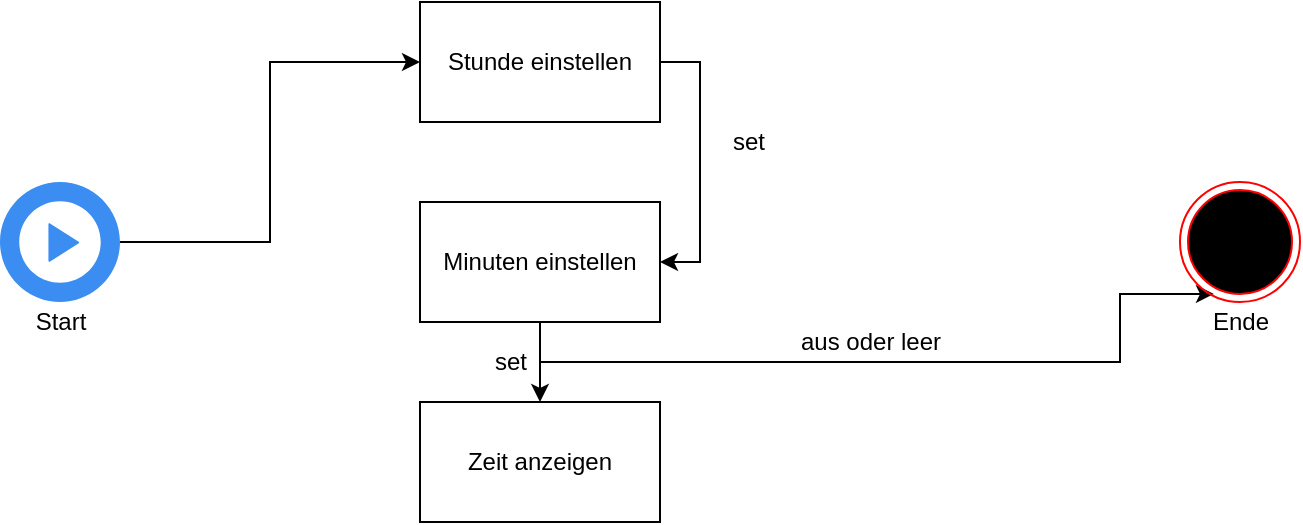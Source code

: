 <mxfile version="15.2.9" type="device"><diagram id="vSkfRytxudgRWiodSGZE" name="Page-1"><mxGraphModel dx="1422" dy="762" grid="1" gridSize="10" guides="1" tooltips="1" connect="1" arrows="1" fold="1" page="1" pageScale="1" pageWidth="827" pageHeight="1169" math="0" shadow="0"><root><mxCell id="0"/><mxCell id="1" parent="0"/><mxCell id="L21sKxN1LaebZydC4utS-9" style="edgeStyle=orthogonalEdgeStyle;rounded=0;orthogonalLoop=1;jettySize=auto;html=1;entryX=1;entryY=0.5;entryDx=0;entryDy=0;" edge="1" parent="1" source="L21sKxN1LaebZydC4utS-1" target="L21sKxN1LaebZydC4utS-2"><mxGeometry relative="1" as="geometry"><Array as="points"><mxPoint x="390" y="150"/><mxPoint x="390" y="250"/></Array></mxGeometry></mxCell><mxCell id="L21sKxN1LaebZydC4utS-1" value="Stunde einstellen" style="rounded=0;whiteSpace=wrap;html=1;" vertex="1" parent="1"><mxGeometry x="250" y="120" width="120" height="60" as="geometry"/></mxCell><mxCell id="L21sKxN1LaebZydC4utS-11" style="edgeStyle=orthogonalEdgeStyle;rounded=0;orthogonalLoop=1;jettySize=auto;html=1;entryX=0.283;entryY=0.933;entryDx=0;entryDy=0;entryPerimeter=0;" edge="1" parent="1" source="L21sKxN1LaebZydC4utS-2" target="L21sKxN1LaebZydC4utS-5"><mxGeometry relative="1" as="geometry"><Array as="points"><mxPoint x="310" y="300"/><mxPoint x="600" y="300"/><mxPoint x="600" y="266"/></Array></mxGeometry></mxCell><mxCell id="L21sKxN1LaebZydC4utS-12" style="edgeStyle=orthogonalEdgeStyle;rounded=0;orthogonalLoop=1;jettySize=auto;html=1;entryX=0.5;entryY=0;entryDx=0;entryDy=0;" edge="1" parent="1" source="L21sKxN1LaebZydC4utS-2" target="L21sKxN1LaebZydC4utS-3"><mxGeometry relative="1" as="geometry"/></mxCell><mxCell id="L21sKxN1LaebZydC4utS-2" value="Minuten einstellen" style="rounded=0;whiteSpace=wrap;html=1;" vertex="1" parent="1"><mxGeometry x="250" y="220" width="120" height="60" as="geometry"/></mxCell><mxCell id="L21sKxN1LaebZydC4utS-3" value="Zeit anzeigen" style="rounded=0;whiteSpace=wrap;html=1;" vertex="1" parent="1"><mxGeometry x="250" y="320" width="120" height="60" as="geometry"/></mxCell><mxCell id="L21sKxN1LaebZydC4utS-8" style="edgeStyle=orthogonalEdgeStyle;rounded=0;orthogonalLoop=1;jettySize=auto;html=1;entryX=0;entryY=0.5;entryDx=0;entryDy=0;" edge="1" parent="1" source="L21sKxN1LaebZydC4utS-4" target="L21sKxN1LaebZydC4utS-1"><mxGeometry relative="1" as="geometry"/></mxCell><mxCell id="L21sKxN1LaebZydC4utS-4" value="" style="sketch=0;html=1;aspect=fixed;strokeColor=none;shadow=0;align=center;verticalAlign=top;fillColor=#3B8DF1;shape=mxgraph.gcp2.play_start" vertex="1" parent="1"><mxGeometry x="40" y="210" width="60" height="60" as="geometry"/></mxCell><mxCell id="L21sKxN1LaebZydC4utS-5" value="" style="ellipse;html=1;shape=endState;fillColor=#000000;strokeColor=#ff0000;" vertex="1" parent="1"><mxGeometry x="630" y="210" width="60" height="60" as="geometry"/></mxCell><mxCell id="L21sKxN1LaebZydC4utS-6" value="Start" style="text;html=1;align=center;verticalAlign=middle;resizable=0;points=[];autosize=1;strokeColor=none;fillColor=none;" vertex="1" parent="1"><mxGeometry x="50" y="270" width="40" height="20" as="geometry"/></mxCell><mxCell id="L21sKxN1LaebZydC4utS-7" value="Ende" style="text;html=1;align=center;verticalAlign=middle;resizable=0;points=[];autosize=1;strokeColor=none;fillColor=none;" vertex="1" parent="1"><mxGeometry x="640" y="270" width="40" height="20" as="geometry"/></mxCell><mxCell id="L21sKxN1LaebZydC4utS-10" value="set" style="text;html=1;align=center;verticalAlign=middle;resizable=0;points=[];autosize=1;strokeColor=none;fillColor=none;" vertex="1" parent="1"><mxGeometry x="399" y="180" width="30" height="20" as="geometry"/></mxCell><mxCell id="L21sKxN1LaebZydC4utS-13" value="aus oder leer" style="text;html=1;align=center;verticalAlign=middle;resizable=0;points=[];autosize=1;strokeColor=none;fillColor=none;" vertex="1" parent="1"><mxGeometry x="430" y="280" width="90" height="20" as="geometry"/></mxCell><mxCell id="L21sKxN1LaebZydC4utS-14" value="set" style="text;html=1;align=center;verticalAlign=middle;resizable=0;points=[];autosize=1;strokeColor=none;fillColor=none;" vertex="1" parent="1"><mxGeometry x="280" y="290" width="30" height="20" as="geometry"/></mxCell></root></mxGraphModel></diagram></mxfile>